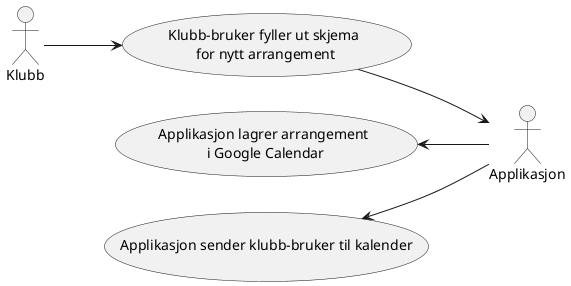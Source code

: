 @startuml
left to right direction

:Applikasjon: as A
:Klubb: as K
(Klubb-bruker fyller ut skjema\n for nytt arrangement) as K1

K --> K1
(Applikasjon lagrer arrangement\n i Google Calendar) <-- A
(Applikasjon sender klubb-bruker til kalender) <-- A

K1 --> A
@enduml